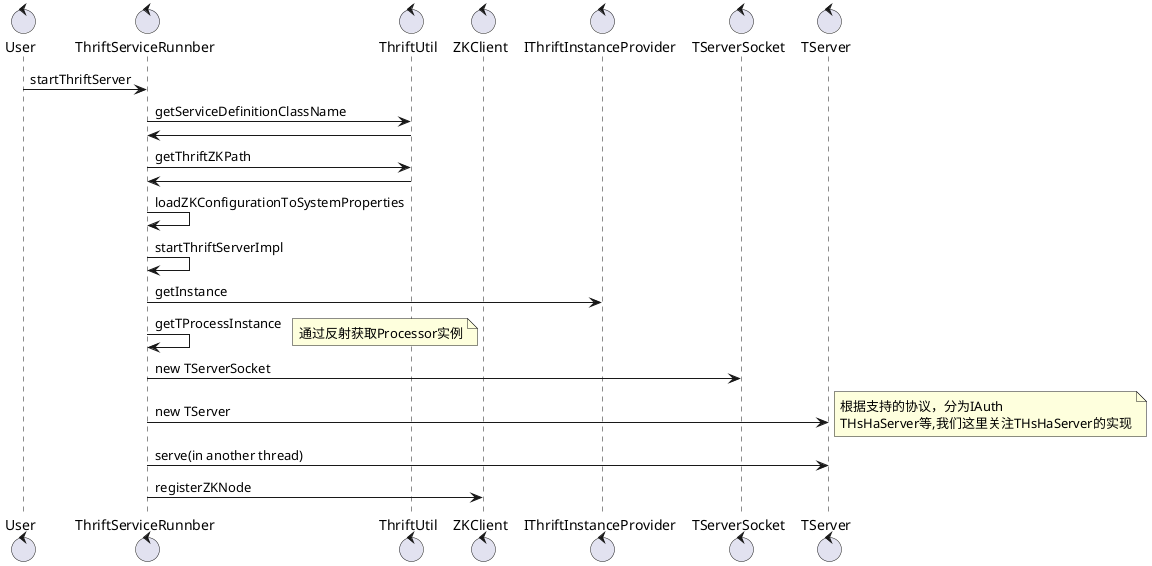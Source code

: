 @startuml

control User as Us
control ThriftServiceRunnber as Tsr
control ThriftUtil as Tu
control ZKClient as Zc
control IThriftInstanceProvider as Itip
control TServerSocket as Tss
control TServer as Ts

Us -> Tsr: startThriftServer

Tsr -> Tu: getServiceDefinitionClassName
Tsr <- Tu

Tsr -> Tu: getThriftZKPath
Tsr <- Tu

Tsr -> Tsr: loadZKConfigurationToSystemProperties

Tsr -> Tsr: startThriftServerImpl
Tsr -> Itip: getInstance
Tsr -> Tsr: getTProcessInstance
note right
通过反射获取Processor实例
end note

Tsr -> Tss: new TServerSocket
Tsr -> Ts:  new TServer
note right
根据支持的协议，分为IAuth
THsHaServer等,我们这里关注THsHaServer的实现
end note

Tsr -> Ts: serve(in another thread)

Tsr -> Zc: registerZKNode

@enduml
